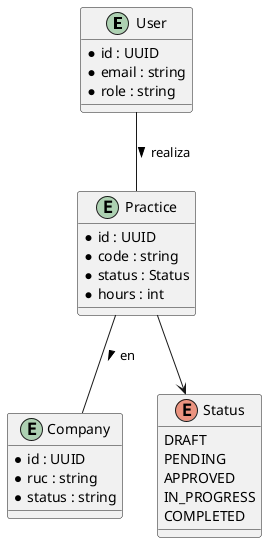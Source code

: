 @startuml
entity "User" as User {
  *id : UUID
  *email : string
  *role : string
}
entity "Practice" as Practice {
  *id : UUID
  *code : string
  *status : Status
  *hours : int
}
entity "Company" as Company {
  *id : UUID
  *ruc : string
  *status : string
}
User -- Practice : realiza >
Practice -- Company : en >

enum Status {
  DRAFT
  PENDING
  APPROVED
  IN_PROGRESS
  COMPLETED
}
Practice --> Status
@enduml
